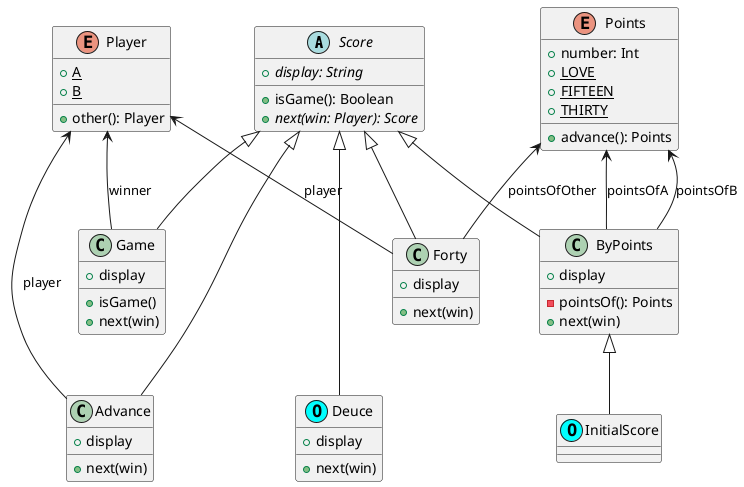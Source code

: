 @startuml
'https://plantuml.com/class-diagram

abstract Score {
    {abstract} +display: String
    +isGame(): Boolean
    {abstract} +next(win: Player): Score
}

enum Player {
    {static} + A
    {static} + B
    +other(): Player
}

enum Points {
    +number: Int
    {static} +LOVE
    {static} +FIFTEEN
    {static} +THIRTY
    +advance(): Points
}

Score <|-- Game
class Game {
   +display
   +isGame()
   +next(win)
}
Player <-- Game : winner

Score <|-- Forty
class Forty {
   +display
   +next(win)
}
Player <-- Forty : player
Points <-- Forty : pointsOfOther

Score <|-- ByPoints
class ByPoints {
   +display
   -pointsOf(): Points
   +next(win)
}
Points <-- ByPoints : pointsOfA
Points <-- ByPoints : pointsOfB

Score <|--- Advance
class Advance {
   +display
   +next(win)
}
Player <-- Advance : player

Score <|--- Deuce
class Deuce <<(O,cyan)>> {
   +display
   +next(win)
}

ByPoints <|-- InitialScore
class InitialScore <<O,cyan>>

@enduml
